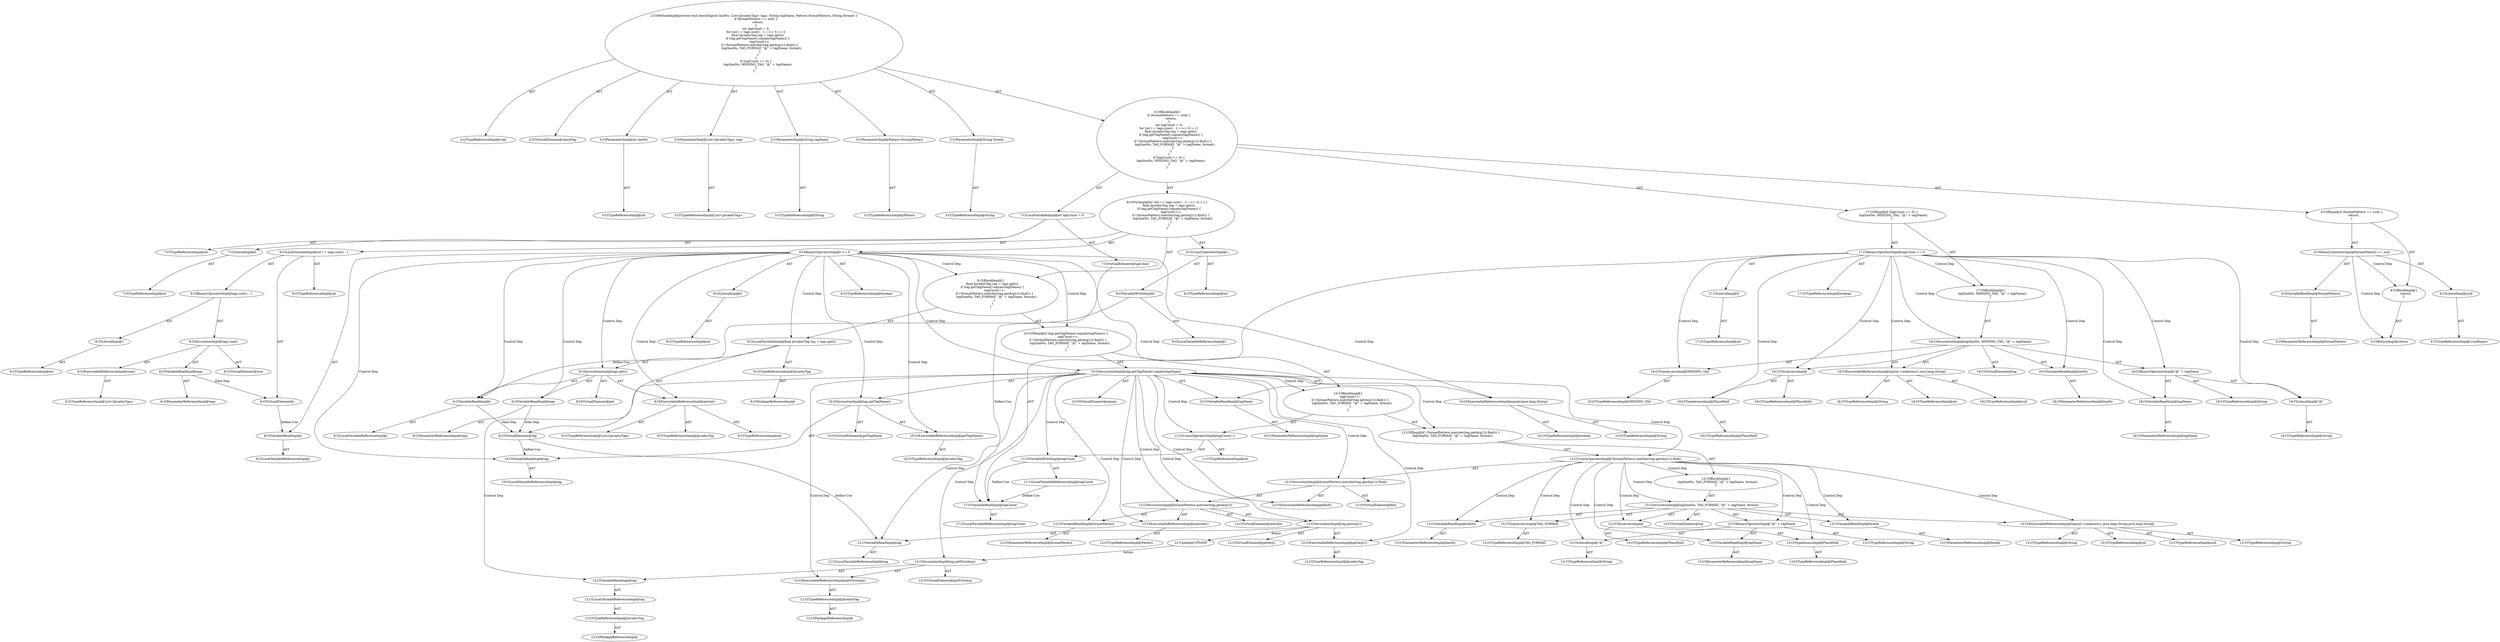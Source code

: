 digraph "checkTag#?,int,List,String,Pattern,String" {
0 [label="2:CtTypeReferenceImpl@void" shape=ellipse]
1 [label="2:CtVirtualElement@checkTag" shape=ellipse]
2 [label="3:CtParameterImpl@int lineNo" shape=ellipse]
3 [label="3:CtTypeReferenceImpl@int" shape=ellipse]
4 [label="3:CtParameterImpl@List<JavadocTag> tags" shape=ellipse]
5 [label="3:CtTypeReferenceImpl@List<JavadocTag>" shape=ellipse]
6 [label="3:CtParameterImpl@String tagName" shape=ellipse]
7 [label="3:CtTypeReferenceImpl@String" shape=ellipse]
8 [label="3:CtParameterImpl@Pattern formatPattern" shape=ellipse]
9 [label="3:CtTypeReferenceImpl@Pattern" shape=ellipse]
10 [label="3:CtParameterImpl@String format" shape=ellipse]
11 [label="3:CtTypeReferenceImpl@String" shape=ellipse]
12 [label="4:CtVariableReadImpl@formatPattern" shape=ellipse]
13 [label="4:CtParameterReferenceImpl@formatPattern" shape=ellipse]
14 [label="4:CtLiteralImpl@null" shape=ellipse]
15 [label="4:CtTypeReferenceImpl@<nulltype>" shape=ellipse]
16 [label="4:CtBinaryOperatorImpl@formatPattern == null" shape=ellipse]
17 [label="5:CtReturnImpl@return" shape=ellipse]
18 [label="4:CtBlockImpl@\{
    return;
\}" shape=ellipse]
19 [label="4:CtIfImpl@if (formatPattern == null) \{
    return;
\}" shape=ellipse]
20 [label="7:CtTypeReferenceImpl@int" shape=ellipse]
21 [label="7:CtLiteralImpl@0" shape=ellipse]
22 [label="7:CtTypeReferenceImpl@int" shape=ellipse]
23 [label="7:CtVirtualElement@tagCount" shape=ellipse]
24 [label="7:CtLocalVariableImpl@int tagCount = 0" shape=ellipse]
25 [label="8:CtTypeReferenceImpl@int" shape=ellipse]
26 [label="8:CtExecutableReferenceImpl@size()" shape=ellipse]
27 [label="8:CtTypeReferenceImpl@List<JavadocTag>" shape=ellipse]
28 [label="8:CtVirtualElement@size" shape=ellipse]
29 [label="8:CtVariableReadImpl@tags" shape=ellipse]
30 [label="8:CtParameterReferenceImpl@tags" shape=ellipse]
31 [label="8:CtInvocationImpl@tags.size()" shape=ellipse]
32 [label="8:CtLiteralImpl@1" shape=ellipse]
33 [label="8:CtTypeReferenceImpl@int" shape=ellipse]
34 [label="8:CtBinaryOperatorImpl@tags.size() - 1" shape=ellipse]
35 [label="8:CtVirtualElement@i" shape=ellipse]
36 [label="8:CtLocalVariableImpl@int i = tags.size() - 1" shape=ellipse]
37 [label="8:CtVariableReadImpl@i" shape=ellipse]
38 [label="8:CtLocalVariableReferenceImpl@i" shape=ellipse]
39 [label="8:CtLiteralImpl@0" shape=ellipse]
40 [label="8:CtTypeReferenceImpl@int" shape=ellipse]
41 [label="8:CtBinaryOperatorImpl@i >= 0" shape=ellipse]
42 [label="8:CtTypeReferenceImpl@boolean" shape=ellipse]
43 [label="8:CtVariableWriteImpl@i" shape=ellipse]
44 [label="8:CtLocalVariableReferenceImpl@i" shape=ellipse]
45 [label="8:CtUnaryOperatorImpl@i--" shape=ellipse]
46 [label="8:CtTypeReferenceImpl@int" shape=ellipse]
47 [label="9:CtTypeReferenceImpl@JavadocTag" shape=ellipse]
48 [label="9:CtPackageReferenceImpl@" shape=ellipse]
49 [label="9:CtExecutableReferenceImpl@get(int)" shape=ellipse]
50 [label="9:CtTypeReferenceImpl@List<JavadocTag>" shape=ellipse]
51 [label="9:CtTypeReferenceImpl@JavadocTag" shape=ellipse]
52 [label="9:CtTypeReferenceImpl@int" shape=ellipse]
53 [label="9:CtVirtualElement@get" shape=ellipse]
54 [label="9:CtVariableReadImpl@tags" shape=ellipse]
55 [label="9:CtParameterReferenceImpl@tags" shape=ellipse]
56 [label="9:CtVariableReadImpl@i" shape=ellipse]
57 [label="9:CtLocalVariableReferenceImpl@i" shape=ellipse]
58 [label="9:CtInvocationImpl@tags.get(i)" shape=ellipse]
59 [label="9:CtVirtualElement@tag" shape=ellipse]
60 [label="9:CtLocalVariableImpl@final JavadocTag tag = tags.get(i)" shape=ellipse]
61 [label="10:CtExecutableReferenceImpl@equals(java.lang.String)" shape=ellipse]
62 [label="10:CtTypeReferenceImpl@boolean" shape=ellipse]
63 [label="10:CtTypeReferenceImpl@String" shape=ellipse]
64 [label="10:CtVirtualElement@equals" shape=ellipse]
65 [label="10:CtExecutableReferenceImpl@getTagName()" shape=ellipse]
66 [label="10:CtTypeReferenceImpl@JavadocTag" shape=ellipse]
67 [label="10:CtVirtualElement@getTagName" shape=ellipse]
68 [label="10:CtVariableReadImpl@tag" shape=ellipse]
69 [label="10:CtLocalVariableReferenceImpl@tag" shape=ellipse]
70 [label="10:CtInvocationImpl@tag.getTagName()" shape=ellipse]
71 [label="10:CtVariableReadImpl@tagName" shape=ellipse]
72 [label="10:CtParameterReferenceImpl@tagName" shape=ellipse]
73 [label="10:CtInvocationImpl@tag.getTagName().equals(tagName)" shape=ellipse]
74 [label="11:CtVariableWriteImpl@tagCount" shape=ellipse]
75 [label="11:CtLocalVariableReferenceImpl@tagCount" shape=ellipse]
76 [label="11:CtUnaryOperatorImpl@tagCount++" shape=ellipse]
77 [label="11:CtTypeReferenceImpl@int" shape=ellipse]
78 [label="12:CtExecutableReferenceImpl@find()" shape=ellipse]
79 [label="12:CtVirtualElement@find" shape=ellipse]
80 [label="12:CtExecutableReferenceImpl@matcher()" shape=ellipse]
81 [label="12:CtTypeReferenceImpl@Pattern" shape=ellipse]
82 [label="12:CtVirtualElement@matcher" shape=ellipse]
83 [label="12:CtVariableReadImpl@formatPattern" shape=ellipse]
84 [label="12:CtParameterReferenceImpl@formatPattern" shape=ellipse]
85 [label="12:CtExecutableReferenceImpl@getArg1()" shape=ellipse]
86 [label="12:CtTypeReferenceImpl@JavadocTag" shape=ellipse]
87 [label="12:CtVirtualElement@getArg1" shape=ellipse]
88 [label="12:CtVariableReadImpl@tag" shape=ellipse]
89 [label="12:CtLocalVariableReferenceImpl@tag" shape=ellipse]
90 [label="12:CtInvocationImpl@tag.getArg1()" shape=ellipse]
91 [label="12:CtInvocationImpl@formatPattern.matcher(tag.getArg1())" shape=ellipse]
92 [label="12:CtInvocationImpl@formatPattern.matcher(tag.getArg1()).find()" shape=ellipse]
93 [label="12:CtUnaryOperatorImpl@!formatPattern.matcher(tag.getArg1()).find()" shape=ellipse]
94 [label="13:CtExecutableReferenceImpl@log(int,<unknown>,java.lang.String,java.lang.String)" shape=ellipse]
95 [label="13:CtTypeReferenceImpl@int" shape=ellipse]
96 [label="13:CtTypeReferenceImpl@null" shape=ellipse]
97 [label="13:CtTypeReferenceImpl@String" shape=ellipse]
98 [label="13:CtTypeReferenceImpl@String" shape=ellipse]
99 [label="13:CtVirtualElement@log" shape=ellipse]
100 [label="13:CtTypeAccessImpl@PlaceHold" shape=ellipse]
101 [label="13:CtTypeReferenceImpl@PlaceHold" shape=ellipse]
102 [label="13:CtThisAccessImpl@" shape=ellipse]
103 [label="13:CtTypeReferenceImpl@PlaceHold" shape=ellipse]
104 [label="13:CtVariableReadImpl@lineNo" shape=ellipse]
105 [label="13:CtParameterReferenceImpl@lineNo" shape=ellipse]
106 [label="13:CtTypeAccessImpl@TAG_FORMAT" shape=ellipse]
107 [label="13:CtTypeReferenceImpl@TAG_FORMAT" shape=ellipse]
108 [label="13:CtLiteralImpl@\"@\"" shape=ellipse]
109 [label="13:CtTypeReferenceImpl@String" shape=ellipse]
110 [label="13:CtVariableReadImpl@tagName" shape=ellipse]
111 [label="13:CtParameterReferenceImpl@tagName" shape=ellipse]
112 [label="13:CtBinaryOperatorImpl@\"@\" + tagName" shape=ellipse]
113 [label="13:CtTypeReferenceImpl@String" shape=ellipse]
114 [label="13:CtVariableReadImpl@format" shape=ellipse]
115 [label="13:CtParameterReferenceImpl@format" shape=ellipse]
116 [label="13:CtInvocationImpl@log(lineNo, TAG_FORMAT, \"@\" + tagName, format)" shape=ellipse]
117 [label="12:CtBlockImpl@\{
    log(lineNo, TAG_FORMAT, \"@\" + tagName, format);
\}" shape=ellipse]
118 [label="12:CtIfImpl@if (!formatPattern.matcher(tag.getArg1()).find()) \{
    log(lineNo, TAG_FORMAT, \"@\" + tagName, format);
\}" shape=ellipse]
119 [label="10:CtBlockImpl@\{
    tagCount++;
    if (!formatPattern.matcher(tag.getArg1()).find()) \{
        log(lineNo, TAG_FORMAT, \"@\" + tagName, format);
    \}
\}" shape=ellipse]
120 [label="10:CtIfImpl@if (tag.getTagName().equals(tagName)) \{
    tagCount++;
    if (!formatPattern.matcher(tag.getArg1()).find()) \{
        log(lineNo, TAG_FORMAT, \"@\" + tagName, format);
    \}
\}" shape=ellipse]
121 [label="8:CtBlockImpl@\{
    final JavadocTag tag = tags.get(i);
    if (tag.getTagName().equals(tagName)) \{
        tagCount++;
        if (!formatPattern.matcher(tag.getArg1()).find()) \{
            log(lineNo, TAG_FORMAT, \"@\" + tagName, format);
        \}
    \}
\}" shape=ellipse]
122 [label="8:CtForImpl@for (int i = tags.size() - 1; i >= 0; i--) \{
    final JavadocTag tag = tags.get(i);
    if (tag.getTagName().equals(tagName)) \{
        tagCount++;
        if (!formatPattern.matcher(tag.getArg1()).find()) \{
            log(lineNo, TAG_FORMAT, \"@\" + tagName, format);
        \}
    \}
\}" shape=ellipse]
123 [label="17:CtVariableReadImpl@tagCount" shape=ellipse]
124 [label="17:CtLocalVariableReferenceImpl@tagCount" shape=ellipse]
125 [label="17:CtLiteralImpl@0" shape=ellipse]
126 [label="17:CtTypeReferenceImpl@int" shape=ellipse]
127 [label="17:CtBinaryOperatorImpl@tagCount == 0" shape=ellipse]
128 [label="17:CtTypeReferenceImpl@boolean" shape=ellipse]
129 [label="18:CtExecutableReferenceImpl@log(int,<unknown>,java.lang.String)" shape=ellipse]
130 [label="18:CtTypeReferenceImpl@int" shape=ellipse]
131 [label="18:CtTypeReferenceImpl@null" shape=ellipse]
132 [label="18:CtTypeReferenceImpl@String" shape=ellipse]
133 [label="18:CtVirtualElement@log" shape=ellipse]
134 [label="18:CtTypeAccessImpl@PlaceHold" shape=ellipse]
135 [label="18:CtTypeReferenceImpl@PlaceHold" shape=ellipse]
136 [label="18:CtThisAccessImpl@" shape=ellipse]
137 [label="18:CtTypeReferenceImpl@PlaceHold" shape=ellipse]
138 [label="18:CtVariableReadImpl@lineNo" shape=ellipse]
139 [label="18:CtParameterReferenceImpl@lineNo" shape=ellipse]
140 [label="18:CtTypeAccessImpl@MISSING_TAG" shape=ellipse]
141 [label="18:CtTypeReferenceImpl@MISSING_TAG" shape=ellipse]
142 [label="18:CtLiteralImpl@\"@\"" shape=ellipse]
143 [label="18:CtTypeReferenceImpl@String" shape=ellipse]
144 [label="18:CtVariableReadImpl@tagName" shape=ellipse]
145 [label="18:CtParameterReferenceImpl@tagName" shape=ellipse]
146 [label="18:CtBinaryOperatorImpl@\"@\" + tagName" shape=ellipse]
147 [label="18:CtTypeReferenceImpl@String" shape=ellipse]
148 [label="18:CtInvocationImpl@log(lineNo, MISSING_TAG, \"@\" + tagName)" shape=ellipse]
149 [label="17:CtBlockImpl@\{
    log(lineNo, MISSING_TAG, \"@\" + tagName);
\}" shape=ellipse]
150 [label="17:CtIfImpl@if (tagCount == 0) \{
    log(lineNo, MISSING_TAG, \"@\" + tagName);
\}" shape=ellipse]
151 [label="3:CtBlockImpl@\{
    if (formatPattern == null) \{
        return;
    \}
    int tagCount = 0;
    for (int i = tags.size() - 1; i >= 0; i--) \{
        final JavadocTag tag = tags.get(i);
        if (tag.getTagName().equals(tagName)) \{
            tagCount++;
            if (!formatPattern.matcher(tag.getArg1()).find()) \{
                log(lineNo, TAG_FORMAT, \"@\" + tagName, format);
            \}
        \}
    \}
    if (tagCount == 0) \{
        log(lineNo, MISSING_TAG, \"@\" + tagName);
    \}
\}" shape=ellipse]
152 [label="2:CtMethodImpl@private void checkTag(int lineNo, List<JavadocTag> tags, String tagName, Pattern formatPattern, String format) \{
    if (formatPattern == null) \{
        return;
    \}
    int tagCount = 0;
    for (int i = tags.size() - 1; i >= 0; i--) \{
        final JavadocTag tag = tags.get(i);
        if (tag.getTagName().equals(tagName)) \{
            tagCount++;
            if (!formatPattern.matcher(tag.getArg1()).find()) \{
                log(lineNo, TAG_FORMAT, \"@\" + tagName, format);
            \}
        \}
    \}
    if (tagCount == 0) \{
        log(lineNo, MISSING_TAG, \"@\" + tagName);
    \}
\}" shape=ellipse]
153 [label="12:Update@UPDATE" shape=ellipse]
154 [label="12:CtPackageReferenceImpl@" shape=ellipse]
155 [label="12:CtTypeReferenceImpl@JavadocTag" shape=ellipse]
156 [label="12:CtLocalVariableReferenceImpl@tag" shape=ellipse]
157 [label="12:CtVariableReadImpl@tag" shape=ellipse]
158 [label="12:CtPackageReferenceImpl@" shape=ellipse]
159 [label="12:CtTypeReferenceImpl@JavadocTag" shape=ellipse]
160 [label="12:CtExecutableReferenceImpl@getFirstArg()" shape=ellipse]
161 [label="12:CtInvocationImpl@tag.getFirstArg()" shape=ellipse]
162 [label="12:CtVirtualElement@getFirstArg" shape=ellipse]
2 -> 3 [label="AST"];
4 -> 5 [label="AST"];
6 -> 7 [label="AST"];
8 -> 9 [label="AST"];
10 -> 11 [label="AST"];
12 -> 13 [label="AST"];
14 -> 15 [label="AST"];
16 -> 12 [label="AST"];
16 -> 14 [label="AST"];
16 -> 18 [label="Control Dep"];
16 -> 17 [label="Control Dep"];
18 -> 17 [label="AST"];
19 -> 16 [label="AST"];
19 -> 18 [label="AST"];
21 -> 22 [label="AST"];
23 -> 123 [label="Define-Use"];
24 -> 23 [label="AST"];
24 -> 20 [label="AST"];
24 -> 21 [label="AST"];
26 -> 27 [label="AST"];
29 -> 30 [label="AST"];
29 -> 35 [label="Data Dep"];
31 -> 28 [label="AST"];
31 -> 29 [label="AST"];
31 -> 26 [label="AST"];
32 -> 33 [label="AST"];
34 -> 31 [label="AST"];
34 -> 32 [label="AST"];
35 -> 37 [label="Define-Use"];
36 -> 35 [label="AST"];
36 -> 25 [label="AST"];
36 -> 34 [label="AST"];
37 -> 38 [label="AST"];
39 -> 40 [label="AST"];
41 -> 42 [label="AST"];
41 -> 37 [label="AST"];
41 -> 39 [label="AST"];
41 -> 121 [label="Control Dep"];
41 -> 60 [label="Control Dep"];
41 -> 58 [label="Control Dep"];
41 -> 49 [label="Control Dep"];
41 -> 54 [label="Control Dep"];
41 -> 56 [label="Control Dep"];
41 -> 120 [label="Control Dep"];
41 -> 73 [label="Control Dep"];
41 -> 61 [label="Control Dep"];
41 -> 70 [label="Control Dep"];
41 -> 65 [label="Control Dep"];
41 -> 68 [label="Control Dep"];
41 -> 71 [label="Control Dep"];
43 -> 44 [label="AST"];
43 -> 56 [label="Define-Use"];
45 -> 46 [label="AST"];
45 -> 43 [label="AST"];
47 -> 48 [label="AST"];
49 -> 50 [label="AST"];
49 -> 51 [label="AST"];
49 -> 52 [label="AST"];
54 -> 55 [label="AST"];
54 -> 59 [label="Data Dep"];
56 -> 57 [label="AST"];
56 -> 59 [label="Data Dep"];
58 -> 53 [label="AST"];
58 -> 54 [label="AST"];
58 -> 49 [label="AST"];
58 -> 56 [label="AST"];
59 -> 68 [label="Define-Use"];
59 -> 88 [label="Define-Use"];
60 -> 59 [label="AST"];
60 -> 47 [label="AST"];
60 -> 58 [label="AST"];
61 -> 62 [label="AST"];
61 -> 63 [label="AST"];
65 -> 66 [label="AST"];
68 -> 69 [label="AST"];
70 -> 67 [label="AST"];
70 -> 68 [label="AST"];
70 -> 65 [label="AST"];
71 -> 72 [label="AST"];
73 -> 64 [label="AST"];
73 -> 70 [label="AST"];
73 -> 61 [label="AST"];
73 -> 71 [label="AST"];
73 -> 119 [label="Control Dep"];
73 -> 76 [label="Control Dep"];
73 -> 74 [label="Control Dep"];
73 -> 118 [label="Control Dep"];
73 -> 93 [label="Control Dep"];
73 -> 92 [label="Control Dep"];
73 -> 78 [label="Control Dep"];
73 -> 91 [label="Control Dep"];
73 -> 80 [label="Control Dep"];
73 -> 83 [label="Control Dep"];
73 -> 90 [label="Control Dep"];
73 -> 85 [label="Control Dep"];
73 -> 88 [label="Control Dep"];
73 -> 157 [label="Control Dep"];
73 -> 160 [label="Control Dep"];
73 -> 161 [label="Control Dep"];
74 -> 75 [label="AST"];
74 -> 123 [label="Define-Use"];
75 -> 123 [label="Define-Use"];
76 -> 77 [label="AST"];
76 -> 74 [label="AST"];
80 -> 81 [label="AST"];
83 -> 84 [label="AST"];
85 -> 86 [label="AST"];
88 -> 89 [label="AST"];
90 -> 87 [label="AST"];
90 -> 88 [label="AST"];
90 -> 85 [label="AST"];
90 -> 153 [label="Action"];
91 -> 82 [label="AST"];
91 -> 83 [label="AST"];
91 -> 80 [label="AST"];
91 -> 90 [label="AST"];
92 -> 79 [label="AST"];
92 -> 91 [label="AST"];
92 -> 78 [label="AST"];
93 -> 92 [label="AST"];
93 -> 117 [label="Control Dep"];
93 -> 116 [label="Control Dep"];
93 -> 94 [label="Control Dep"];
93 -> 102 [label="Control Dep"];
93 -> 100 [label="Control Dep"];
93 -> 104 [label="Control Dep"];
93 -> 106 [label="Control Dep"];
93 -> 112 [label="Control Dep"];
93 -> 108 [label="Control Dep"];
93 -> 110 [label="Control Dep"];
93 -> 114 [label="Control Dep"];
94 -> 95 [label="AST"];
94 -> 96 [label="AST"];
94 -> 97 [label="AST"];
94 -> 98 [label="AST"];
100 -> 101 [label="AST"];
102 -> 103 [label="AST"];
102 -> 100 [label="AST"];
104 -> 105 [label="AST"];
106 -> 107 [label="AST"];
108 -> 109 [label="AST"];
110 -> 111 [label="AST"];
112 -> 113 [label="AST"];
112 -> 108 [label="AST"];
112 -> 110 [label="AST"];
114 -> 115 [label="AST"];
116 -> 99 [label="AST"];
116 -> 102 [label="AST"];
116 -> 94 [label="AST"];
116 -> 104 [label="AST"];
116 -> 106 [label="AST"];
116 -> 112 [label="AST"];
116 -> 114 [label="AST"];
117 -> 116 [label="AST"];
118 -> 93 [label="AST"];
118 -> 117 [label="AST"];
119 -> 76 [label="AST"];
119 -> 118 [label="AST"];
120 -> 73 [label="AST"];
120 -> 119 [label="AST"];
121 -> 60 [label="AST"];
121 -> 120 [label="AST"];
122 -> 36 [label="AST"];
122 -> 41 [label="AST"];
122 -> 45 [label="AST"];
122 -> 121 [label="AST"];
123 -> 124 [label="AST"];
125 -> 126 [label="AST"];
127 -> 128 [label="AST"];
127 -> 123 [label="AST"];
127 -> 125 [label="AST"];
127 -> 149 [label="Control Dep"];
127 -> 148 [label="Control Dep"];
127 -> 129 [label="Control Dep"];
127 -> 136 [label="Control Dep"];
127 -> 134 [label="Control Dep"];
127 -> 138 [label="Control Dep"];
127 -> 140 [label="Control Dep"];
127 -> 146 [label="Control Dep"];
127 -> 142 [label="Control Dep"];
127 -> 144 [label="Control Dep"];
129 -> 130 [label="AST"];
129 -> 131 [label="AST"];
129 -> 132 [label="AST"];
134 -> 135 [label="AST"];
136 -> 137 [label="AST"];
136 -> 134 [label="AST"];
138 -> 139 [label="AST"];
140 -> 141 [label="AST"];
142 -> 143 [label="AST"];
144 -> 145 [label="AST"];
146 -> 147 [label="AST"];
146 -> 142 [label="AST"];
146 -> 144 [label="AST"];
148 -> 133 [label="AST"];
148 -> 136 [label="AST"];
148 -> 129 [label="AST"];
148 -> 138 [label="AST"];
148 -> 140 [label="AST"];
148 -> 146 [label="AST"];
149 -> 148 [label="AST"];
150 -> 127 [label="AST"];
150 -> 149 [label="AST"];
151 -> 19 [label="AST"];
151 -> 24 [label="AST"];
151 -> 122 [label="AST"];
151 -> 150 [label="AST"];
152 -> 1 [label="AST"];
152 -> 0 [label="AST"];
152 -> 2 [label="AST"];
152 -> 4 [label="AST"];
152 -> 6 [label="AST"];
152 -> 8 [label="AST"];
152 -> 10 [label="AST"];
152 -> 151 [label="AST"];
153 -> 161 [label="Action"];
155 -> 154 [label="AST"];
156 -> 155 [label="AST"];
157 -> 156 [label="AST"];
159 -> 158 [label="AST"];
160 -> 159 [label="AST"];
161 -> 162 [label="AST"];
161 -> 157 [label="AST"];
161 -> 160 [label="AST"];
}